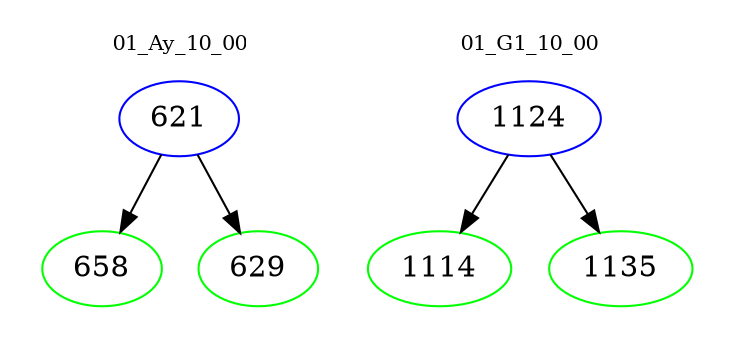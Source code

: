digraph{
subgraph cluster_0 {
color = white
label = "01_Ay_10_00";
fontsize=10;
T0_621 [label="621", color="blue"]
T0_621 -> T0_658 [color="black"]
T0_658 [label="658", color="green"]
T0_621 -> T0_629 [color="black"]
T0_629 [label="629", color="green"]
}
subgraph cluster_1 {
color = white
label = "01_G1_10_00";
fontsize=10;
T1_1124 [label="1124", color="blue"]
T1_1124 -> T1_1114 [color="black"]
T1_1114 [label="1114", color="green"]
T1_1124 -> T1_1135 [color="black"]
T1_1135 [label="1135", color="green"]
}
}
